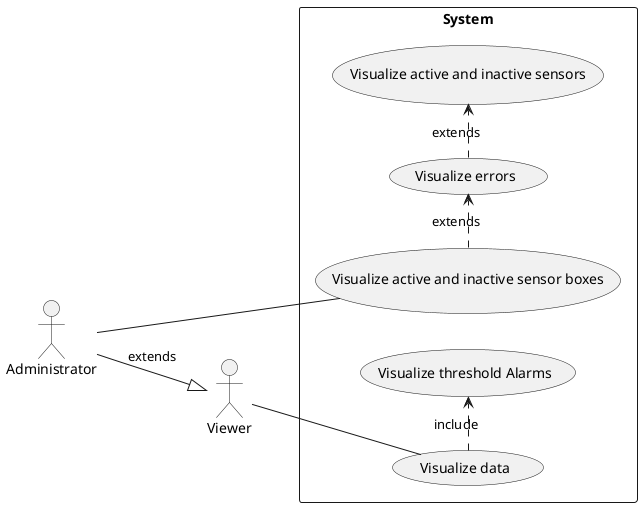 @startuml
'https://plantuml.com/sequence-diagram

'UCD -------------------------
left to right direction

actor "Administrator" as Administrator

rectangle System as System {
  usecase "Visualize active and inactive sensor boxes" as UC1

  usecase "Visualize errors" as UC2
  usecase "Visualize active and inactive sensors" as UC3

  usecase "Visualize data" as UC12
  usecase "Visualize threshold Alarms" as UC22
}

Administrator -- UC1

(UC1) .> (UC2) : extends
(UC2) .> (UC3) : extends

'UCD2 ------------------------
actor "Viewer" as School

Administrator --|> School : extends

School -- UC12
(UC12) .> (UC22) : include

@enduml